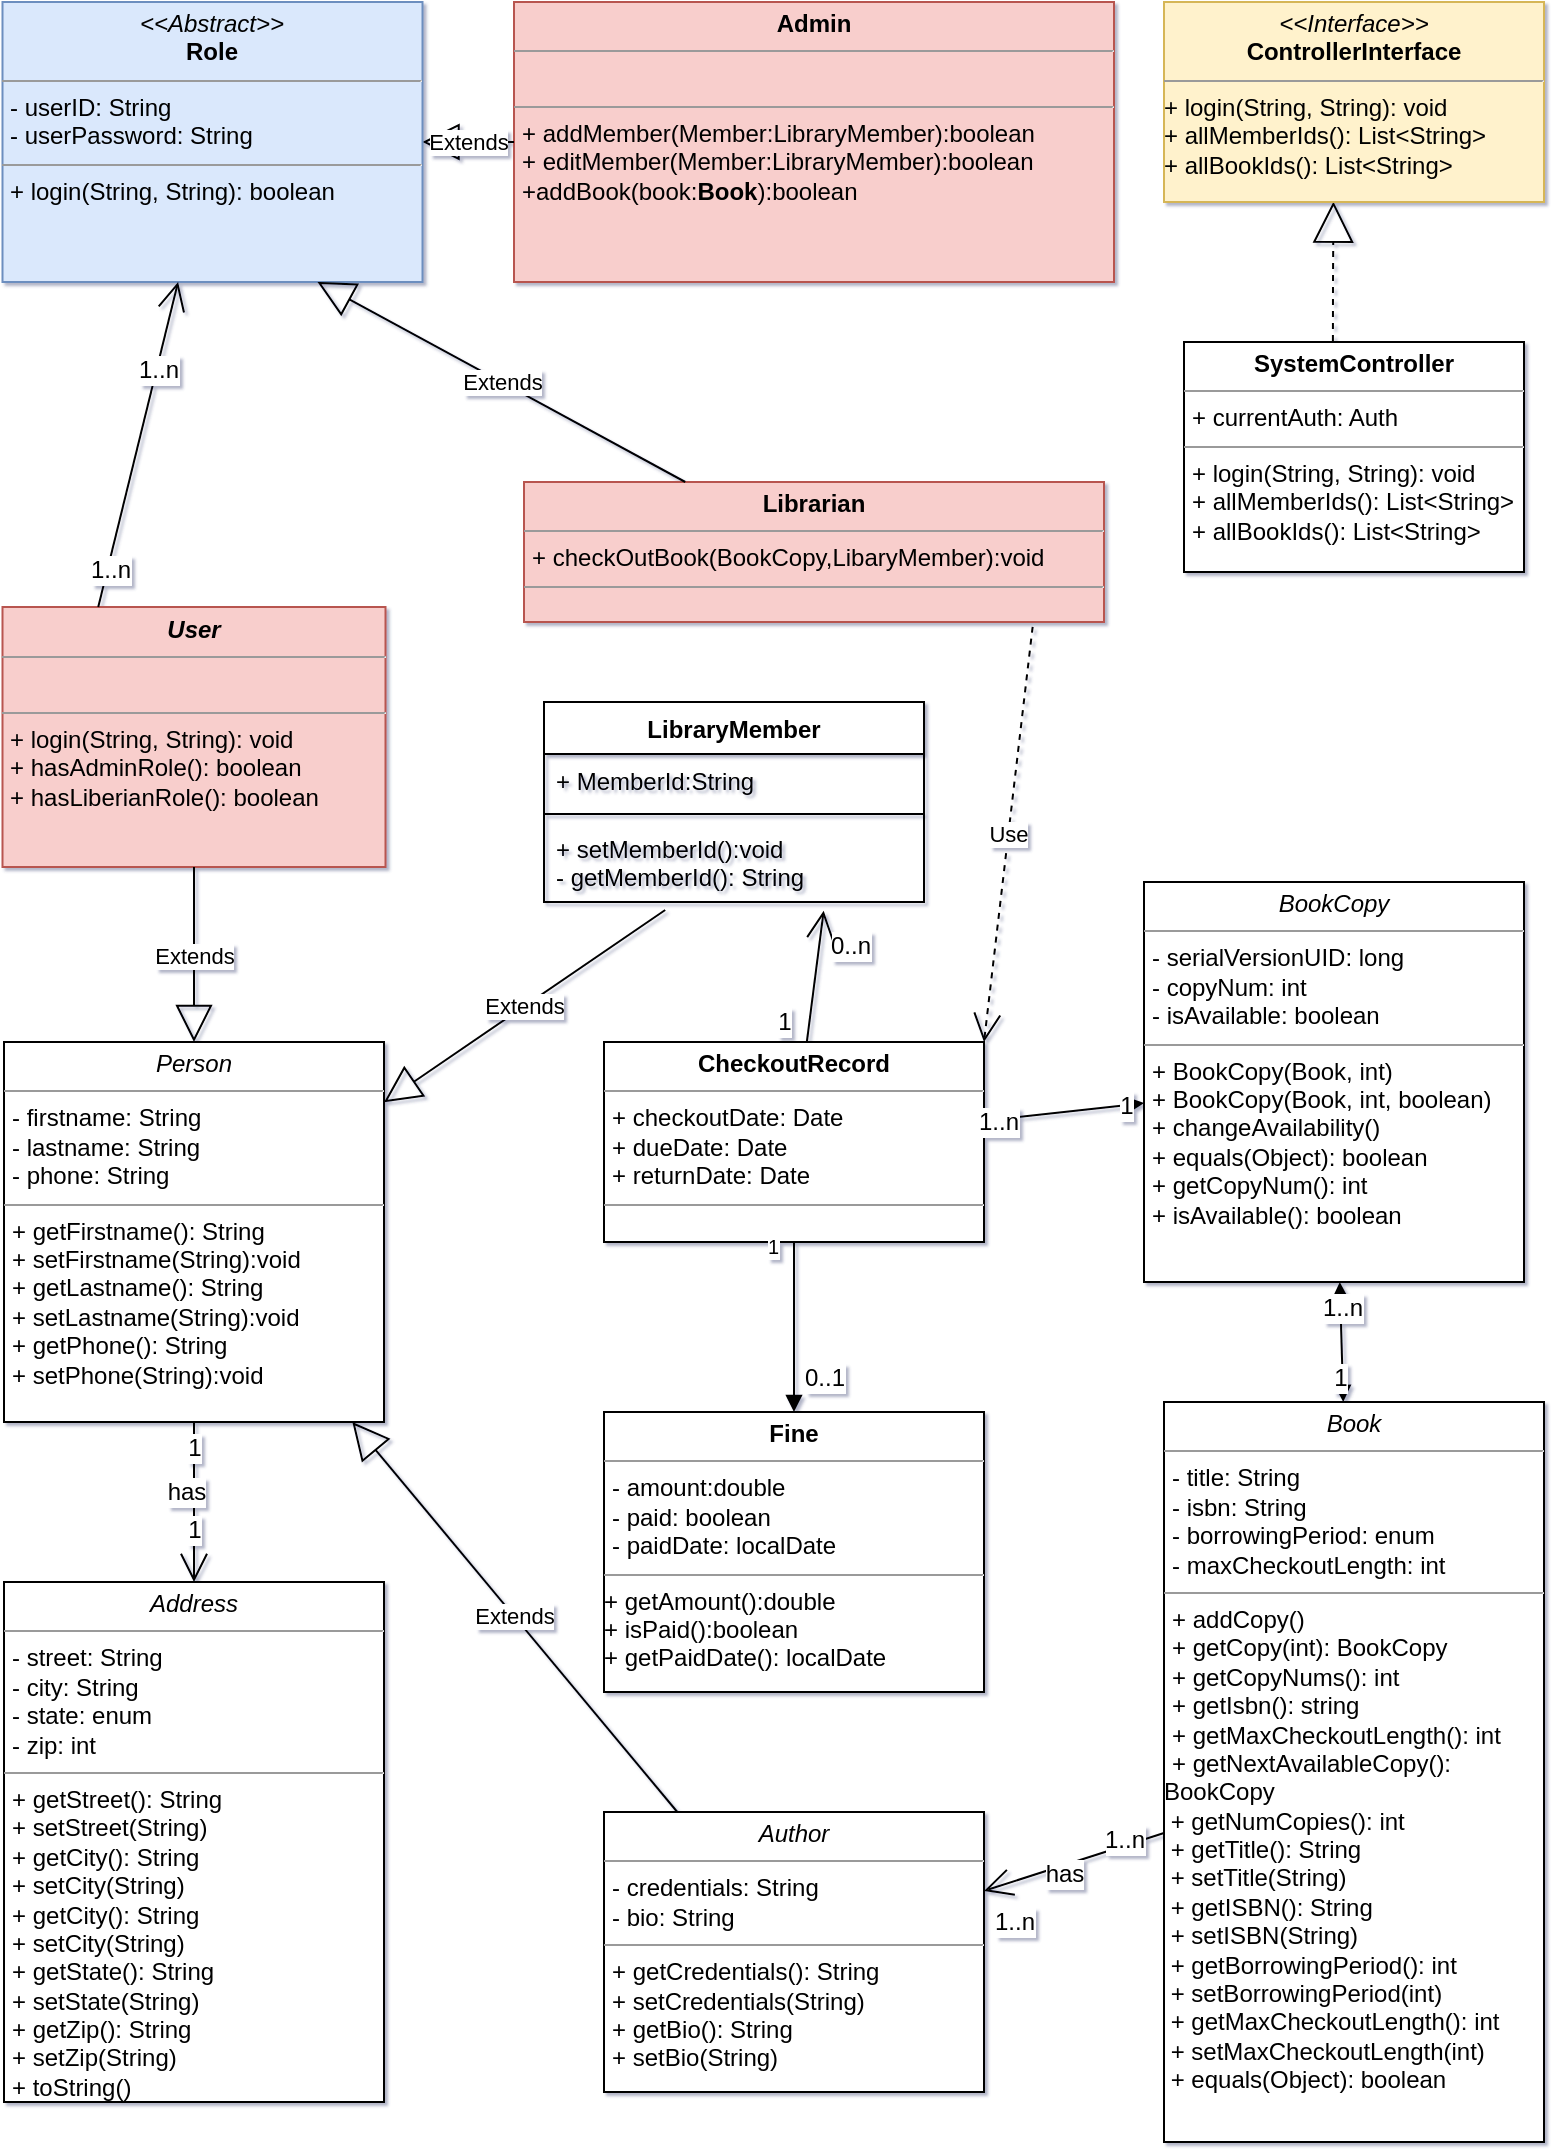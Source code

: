 <mxfile version="12.8.1" type="github">
  <diagram id="C5RBs43oDa-KdzZeNtuy" name="Page-1">
    <mxGraphModel dx="868" dy="1620" grid="1" gridSize="10" guides="1" tooltips="1" connect="1" arrows="1" fold="1" page="1" pageScale="1" pageWidth="827" pageHeight="1169" math="0" shadow="1">
      <root>
        <mxCell id="WIyWlLk6GJQsqaUBKTNV-0" />
        <mxCell id="WIyWlLk6GJQsqaUBKTNV-1" parent="WIyWlLk6GJQsqaUBKTNV-0" />
        <mxCell id="Q8Ta3W_mLMSd2tnhAirj-1" value="&lt;p style=&quot;margin: 0px ; margin-top: 4px ; text-align: center&quot;&gt;&lt;b&gt;Admin&lt;/b&gt;&lt;/p&gt;&lt;hr size=&quot;1&quot;&gt;&lt;p style=&quot;margin: 0px ; margin-left: 4px&quot;&gt;&lt;br&gt;&lt;/p&gt;&lt;hr size=&quot;1&quot;&gt;&lt;p style=&quot;margin: 0px ; margin-left: 4px&quot;&gt;+ addMember(Member:LibraryMember):boolean&lt;/p&gt;&lt;p style=&quot;margin: 0px ; margin-left: 4px&quot;&gt;+ editMember(Member:LibraryMember):boolean&lt;/p&gt;&lt;p style=&quot;margin: 0px ; margin-left: 4px&quot;&gt;+addBook(book:&lt;b&gt;Book&lt;/b&gt;):boolean&lt;/p&gt;&lt;p style=&quot;margin: 0px ; margin-left: 4px&quot;&gt;&lt;br&gt;&lt;/p&gt;" style="verticalAlign=top;align=left;overflow=fill;fontSize=12;fontFamily=Helvetica;html=1;rounded=0;shadow=0;comic=0;labelBackgroundColor=none;strokeWidth=1;fillColor=#f8cecc;strokeColor=#b85450;" parent="WIyWlLk6GJQsqaUBKTNV-1" vertex="1">
          <mxGeometry x="285" y="-130" width="300" height="140" as="geometry" />
        </mxCell>
        <mxCell id="oaM4HhVHp8FlAAeqx6HY-5" style="edgeStyle=orthogonalEdgeStyle;rounded=0;orthogonalLoop=1;jettySize=auto;html=1;dashed=1;endArrow=block;endFill=0;strokeWidth=1;endSize=18;entryX=0.446;entryY=0.998;entryDx=0;entryDy=0;exitX=0.438;exitY=-0.004;exitDx=0;exitDy=0;exitPerimeter=0;entryPerimeter=0;" parent="WIyWlLk6GJQsqaUBKTNV-1" source="oaM4HhVHp8FlAAeqx6HY-40" target="oaM4HhVHp8FlAAeqx6HY-11" edge="1">
          <mxGeometry relative="1" as="geometry">
            <mxPoint x="705" y="190" as="sourcePoint" />
          </mxGeometry>
        </mxCell>
        <mxCell id="N_WNCTHjJGH0J6ZBHNhc-0" value="&lt;p style=&quot;margin: 0px ; margin-top: 4px ; text-align: center&quot;&gt;&lt;i&gt;Book&lt;/i&gt;&lt;/p&gt;&lt;hr size=&quot;1&quot;&gt;&lt;p style=&quot;margin: 0px ; margin-left: 4px&quot;&gt;- title: String&lt;br&gt;- isbn: String&lt;/p&gt;&lt;p style=&quot;margin: 0px ; margin-left: 4px&quot;&gt;- borrowingPeriod: enum&lt;/p&gt;&lt;p style=&quot;margin: 0px ; margin-left: 4px&quot;&gt;-&amp;nbsp;maxCheckoutLength: int&lt;/p&gt;&lt;hr size=&quot;1&quot;&gt;&lt;p style=&quot;margin: 0px ; margin-left: 4px&quot;&gt;+ addCopy()&lt;/p&gt;&lt;p style=&quot;margin: 0px ; margin-left: 4px&quot;&gt;+ getCopy(int): BookCopy&lt;/p&gt;&lt;p style=&quot;margin: 0px ; margin-left: 4px&quot;&gt;+ getCopyNums(): int&lt;br&gt;&lt;/p&gt;&lt;p style=&quot;margin: 0px ; margin-left: 4px&quot;&gt;+&amp;nbsp;getIsbn(): string&lt;/p&gt;&lt;p style=&quot;margin: 0px ; margin-left: 4px&quot;&gt;+&amp;nbsp;getMaxCheckoutLength(): int&lt;/p&gt;&lt;p style=&quot;margin: 0px ; margin-left: 4px&quot;&gt;+ getNextAvailableCopy():&amp;nbsp;&lt;/p&gt;BookCopy&amp;nbsp;&lt;br&gt;&amp;nbsp;+&amp;nbsp;getNumCopies(): int&lt;br&gt;&amp;nbsp;+&amp;nbsp;getTitle(): String&lt;br&gt;&amp;nbsp;+&amp;nbsp;setTitle(String)&amp;nbsp;&lt;br&gt;&amp;nbsp;+&amp;nbsp;getISBN(): String&lt;br&gt;&amp;nbsp;+&amp;nbsp;setISBN(String)&amp;nbsp;&lt;br&gt;&amp;nbsp;+&amp;nbsp;getBorrowingPeriod(): int&lt;br&gt;&amp;nbsp;+ setBorrowingPeriod(int)&amp;nbsp;&lt;br&gt;&amp;nbsp;+&amp;nbsp;getMaxCheckoutLength(): int&lt;br&gt;&amp;nbsp;+ setMaxCheckoutLength(int)&amp;nbsp;&lt;br&gt;&amp;nbsp;+&amp;nbsp;equals(Object): boolean" style="verticalAlign=top;align=left;overflow=fill;fontSize=12;fontFamily=Helvetica;html=1;rounded=0;shadow=0;comic=0;labelBackgroundColor=none;strokeWidth=1" parent="WIyWlLk6GJQsqaUBKTNV-1" vertex="1">
          <mxGeometry x="610" y="570" width="190" height="370" as="geometry" />
        </mxCell>
        <mxCell id="N_WNCTHjJGH0J6ZBHNhc-1" value="&lt;p style=&quot;margin: 0px ; margin-top: 4px ; text-align: center&quot;&gt;&lt;i&gt;Person&lt;/i&gt;&lt;br&gt;&lt;/p&gt;&lt;hr size=&quot;1&quot;&gt;&lt;p style=&quot;margin: 0px ; margin-left: 4px&quot;&gt;- firstname: String&lt;br&gt;- lastname: String&lt;/p&gt;&lt;p style=&quot;margin: 0px ; margin-left: 4px&quot;&gt;- phone: String&lt;br&gt;&lt;/p&gt;&lt;hr size=&quot;1&quot;&gt;&lt;p style=&quot;margin: 0px ; margin-left: 4px&quot;&gt;+ getFirstname(): String&lt;/p&gt;&lt;p style=&quot;margin: 0px ; margin-left: 4px&quot;&gt;+ setFirstname(String):void&lt;br&gt;&lt;/p&gt;&lt;p style=&quot;margin: 0px 0px 0px 4px&quot;&gt;+ getLastname(): String&lt;/p&gt;&lt;p style=&quot;margin: 0px 0px 0px 4px&quot;&gt;+ setLastname(String):void&lt;br&gt;&lt;/p&gt;&lt;p style=&quot;margin: 0px 0px 0px 4px&quot;&gt;+ getPhone(): String&lt;/p&gt;&lt;p style=&quot;margin: 0px 0px 0px 4px&quot;&gt;+ setPhone(String):void&lt;/p&gt;&lt;p style=&quot;margin: 0px 0px 0px 4px&quot;&gt;&lt;br&gt;&lt;/p&gt;" style="verticalAlign=top;align=left;overflow=fill;fontSize=12;fontFamily=Helvetica;html=1;rounded=0;shadow=0;comic=0;labelBackgroundColor=none;strokeWidth=1" parent="WIyWlLk6GJQsqaUBKTNV-1" vertex="1">
          <mxGeometry x="30" y="390" width="190" height="190" as="geometry" />
        </mxCell>
        <mxCell id="uN18D2bCye-AXupySbT--1" value="&lt;p style=&quot;margin: 0px ; margin-top: 4px ; text-align: center&quot;&gt;&lt;b&gt;Librarian&lt;/b&gt;&lt;/p&gt;&lt;hr size=&quot;1&quot;&gt;&lt;p style=&quot;margin: 0px ; margin-left: 4px&quot;&gt;+ checkOutBook(BookCopy,LibaryMember):void&lt;br&gt;&lt;/p&gt;&lt;hr size=&quot;1&quot;&gt;&lt;p style=&quot;margin: 0px ; margin-left: 4px&quot;&gt;&lt;br&gt;&lt;/p&gt;" style="verticalAlign=top;align=left;overflow=fill;fontSize=12;fontFamily=Helvetica;html=1;rounded=0;shadow=0;comic=0;labelBackgroundColor=none;strokeWidth=1;fillColor=#f8cecc;strokeColor=#b85450;" parent="WIyWlLk6GJQsqaUBKTNV-1" vertex="1">
          <mxGeometry x="290" y="110" width="290" height="70" as="geometry" />
        </mxCell>
        <mxCell id="oaM4HhVHp8FlAAeqx6HY-11" value="&lt;p style=&quot;margin: 0px ; margin-top: 4px ; text-align: center&quot;&gt;&lt;i&gt;&amp;lt;&amp;lt;Interface&amp;gt;&amp;gt;&lt;/i&gt;&lt;br&gt;&lt;b&gt;ControllerInterface&lt;/b&gt;&lt;br&gt;&lt;/p&gt;&lt;hr size=&quot;1&quot;&gt;&lt;p style=&quot;margin: 0px ; margin-left: 4px&quot;&gt;&lt;/p&gt;+ login(String, String): void&lt;br style=&quot;padding: 0px ; margin: 0px&quot;&gt;+ allMemberIds(): List&amp;lt;String&amp;gt;&lt;br style=&quot;padding: 0px ; margin: 0px&quot;&gt;+ allBookIds(): List&amp;lt;String&amp;gt;" style="verticalAlign=top;align=left;overflow=fill;fontSize=12;fontFamily=Helvetica;html=1;fillColor=#fff2cc;strokeColor=#d6b656;" parent="WIyWlLk6GJQsqaUBKTNV-1" vertex="1">
          <mxGeometry x="610" y="-130" width="190" height="100" as="geometry" />
        </mxCell>
        <mxCell id="N_WNCTHjJGH0J6ZBHNhc-2" value="&lt;p style=&quot;margin: 0px ; margin-top: 4px ; text-align: center&quot;&gt;&lt;i&gt;Address&lt;/i&gt;&lt;/p&gt;&lt;hr size=&quot;1&quot;&gt;&lt;p style=&quot;margin: 0px ; margin-left: 4px&quot;&gt;- street: String&lt;br&gt;- city: String&lt;/p&gt;&lt;p style=&quot;margin: 0px ; margin-left: 4px&quot;&gt;- state: enum&lt;/p&gt;&lt;p style=&quot;margin: 0px ; margin-left: 4px&quot;&gt;- zip: int&lt;/p&gt;&lt;hr size=&quot;1&quot;&gt;&lt;p style=&quot;margin: 0px 0px 0px 4px&quot;&gt;+ getStreet(): String&lt;/p&gt;&lt;p style=&quot;margin: 0px 0px 0px 4px&quot;&gt;+ setStreet(String)&lt;/p&gt;&lt;p style=&quot;margin: 0px 0px 0px 4px&quot;&gt;+ getCity(): String&lt;/p&gt;&lt;p style=&quot;margin: 0px 0px 0px 4px&quot;&gt;+ setCity(String)&lt;/p&gt;&lt;p style=&quot;margin: 0px 0px 0px 4px&quot;&gt;+ getCity(): String&lt;/p&gt;&lt;p style=&quot;margin: 0px 0px 0px 4px&quot;&gt;+ setCity(String)&lt;/p&gt;&lt;p style=&quot;margin: 0px 0px 0px 4px&quot;&gt;+ getState(): String&lt;/p&gt;&lt;p style=&quot;margin: 0px 0px 0px 4px&quot;&gt;+ setState(String)&lt;/p&gt;&lt;p style=&quot;margin: 0px 0px 0px 4px&quot;&gt;+ getZip(): String&lt;/p&gt;&lt;p style=&quot;margin: 0px 0px 0px 4px&quot;&gt;+ setZip(String)&lt;/p&gt;&lt;p style=&quot;margin: 0px 0px 0px 4px&quot;&gt;+ toString()&lt;/p&gt;&lt;p style=&quot;margin: 0px 0px 0px 4px&quot;&gt;&lt;br&gt;&lt;/p&gt;&lt;p style=&quot;margin: 0px 0px 0px 4px&quot;&gt;&lt;br&gt;&lt;/p&gt;" style="verticalAlign=top;align=left;overflow=fill;fontSize=12;fontFamily=Helvetica;html=1;rounded=0;shadow=0;comic=0;labelBackgroundColor=none;strokeWidth=1" parent="WIyWlLk6GJQsqaUBKTNV-1" vertex="1">
          <mxGeometry x="30" y="660" width="190" height="260" as="geometry" />
        </mxCell>
        <mxCell id="uN18D2bCye-AXupySbT--5" value="&lt;p style=&quot;margin: 0px ; margin-top: 4px ; text-align: center&quot;&gt;&lt;i&gt;&lt;b&gt;User&lt;/b&gt;&lt;/i&gt;&lt;/p&gt;&lt;hr size=&quot;1&quot;&gt;&lt;p style=&quot;margin: 0px ; margin-left: 4px&quot;&gt;&lt;br&gt;&lt;/p&gt;&lt;hr size=&quot;1&quot;&gt;&lt;p style=&quot;margin: 0px ; margin-left: 4px&quot;&gt;+ login(String, String): void&lt;br&gt;+ hasAdminRole(): boolean&lt;/p&gt;&lt;p style=&quot;margin: 0px ; margin-left: 4px&quot;&gt;+ hasLiberianRole(): boolean&lt;br&gt;&lt;/p&gt;&lt;p style=&quot;margin: 0px ; margin-left: 4px&quot;&gt;&lt;br&gt;&lt;/p&gt;" style="verticalAlign=top;align=left;overflow=fill;fontSize=12;fontFamily=Helvetica;html=1;rounded=0;shadow=0;comic=0;labelBackgroundColor=none;strokeWidth=1;fillColor=#f8cecc;strokeColor=#b85450;" parent="WIyWlLk6GJQsqaUBKTNV-1" vertex="1">
          <mxGeometry x="29.25" y="172.5" width="191.5" height="130" as="geometry" />
        </mxCell>
        <mxCell id="N_WNCTHjJGH0J6ZBHNhc-4" value="&lt;p style=&quot;margin: 0px ; margin-top: 4px ; text-align: center&quot;&gt;&lt;i&gt;Author&lt;/i&gt;&lt;/p&gt;&lt;hr size=&quot;1&quot;&gt;&lt;p style=&quot;margin: 0px ; margin-left: 4px&quot;&gt;- credentials: String&lt;br&gt;- bio: String&lt;/p&gt;&lt;hr size=&quot;1&quot;&gt;&lt;p style=&quot;margin: 0px 0px 0px 4px&quot;&gt;+ getCredentials(): String&lt;/p&gt;&lt;p style=&quot;margin: 0px 0px 0px 4px&quot;&gt;+ setCredentials(String)&lt;/p&gt;&lt;p style=&quot;margin: 0px 0px 0px 4px&quot;&gt;+ getBio(): String&lt;/p&gt;&lt;p style=&quot;margin: 0px 0px 0px 4px&quot;&gt;+ setBio(String)&lt;/p&gt;" style="verticalAlign=top;align=left;overflow=fill;fontSize=12;fontFamily=Helvetica;html=1;rounded=0;shadow=0;comic=0;labelBackgroundColor=none;strokeWidth=1" parent="WIyWlLk6GJQsqaUBKTNV-1" vertex="1">
          <mxGeometry x="330" y="775" width="190" height="140" as="geometry" />
        </mxCell>
        <mxCell id="N_WNCTHjJGH0J6ZBHNhc-5" value="&lt;p style=&quot;margin: 0px ; margin-top: 4px ; text-align: center&quot;&gt;&lt;i&gt;BookCopy&lt;/i&gt;&lt;/p&gt;&lt;hr size=&quot;1&quot;&gt;&lt;p style=&quot;margin: 0px ; margin-left: 4px&quot;&gt;- serialVersionUID: long&lt;br&gt;- copyNum: int&lt;/p&gt;&lt;p style=&quot;margin: 0px ; margin-left: 4px&quot;&gt;- isAvailable: boolean&lt;br&gt;&lt;/p&gt;&lt;hr size=&quot;1&quot;&gt;&lt;p style=&quot;margin: 0px ; margin-left: 4px&quot;&gt;+ BookCopy(Book, int)&lt;br&gt;&lt;/p&gt;&lt;p style=&quot;margin: 0px ; margin-left: 4px&quot;&gt;+&amp;nbsp;BookCopy(Book, int, boolean)&lt;/p&gt;&lt;p style=&quot;margin: 0px ; margin-left: 4px&quot;&gt;+&amp;nbsp;changeAvailability()&lt;br&gt;+&amp;nbsp;equals(Object): boolean&lt;/p&gt;&lt;p style=&quot;margin: 0px ; margin-left: 4px&quot;&gt;+ getCopyNum(): int&lt;br&gt;&lt;/p&gt;&lt;p style=&quot;margin: 0px ; margin-left: 4px&quot;&gt;+&amp;nbsp;isAvailable(): boolean&lt;/p&gt;&lt;p style=&quot;margin: 0px ; margin-left: 4px&quot;&gt;&lt;br&gt;&lt;/p&gt;&lt;p style=&quot;margin: 0px ; margin-left: 4px&quot;&gt;&lt;br&gt;&lt;/p&gt;" style="verticalAlign=top;align=left;overflow=fill;fontSize=12;fontFamily=Helvetica;html=1;rounded=0;shadow=0;comic=0;labelBackgroundColor=none;strokeWidth=1" parent="WIyWlLk6GJQsqaUBKTNV-1" vertex="1">
          <mxGeometry x="600" y="310" width="190" height="200" as="geometry" />
        </mxCell>
        <mxCell id="uN18D2bCye-AXupySbT--7" value="&lt;p style=&quot;margin: 0px ; margin-top: 4px ; text-align: center&quot;&gt;&lt;b&gt;Fine&lt;/b&gt;&lt;/p&gt;&lt;hr size=&quot;1&quot;&gt;&lt;p style=&quot;margin: 0px ; margin-left: 4px&quot;&gt;- amount:double&lt;/p&gt;&lt;p style=&quot;margin: 0px ; margin-left: 4px&quot;&gt;- paid: boolean&lt;/p&gt;&lt;p style=&quot;margin: 0px ; margin-left: 4px&quot;&gt;- paidDate: localDate&lt;br&gt;&lt;/p&gt;&lt;hr size=&quot;1&quot;&gt;&lt;div&gt;+ getAmount():double&lt;/div&gt;&lt;div&gt;+ isPaid():boolean&lt;/div&gt;&lt;div&gt;+ getPaidDate(): localDate&lt;br&gt;&lt;/div&gt;" style="verticalAlign=top;align=left;overflow=fill;fontSize=12;fontFamily=Helvetica;html=1;rounded=0;shadow=0;comic=0;labelBackgroundColor=none;strokeWidth=1" parent="WIyWlLk6GJQsqaUBKTNV-1" vertex="1">
          <mxGeometry x="330" y="575" width="190" height="140" as="geometry" />
        </mxCell>
        <mxCell id="N_WNCTHjJGH0J6ZBHNhc-10" value="" style="endArrow=open;endFill=1;endSize=12;html=1;" parent="WIyWlLk6GJQsqaUBKTNV-1" source="N_WNCTHjJGH0J6ZBHNhc-0" target="N_WNCTHjJGH0J6ZBHNhc-4" edge="1">
          <mxGeometry width="160" relative="1" as="geometry">
            <mxPoint x="320" y="1140" as="sourcePoint" />
            <mxPoint x="480" y="1140" as="targetPoint" />
          </mxGeometry>
        </mxCell>
        <mxCell id="N_WNCTHjJGH0J6ZBHNhc-11" value="has" style="text;html=1;align=center;verticalAlign=middle;resizable=0;points=[];labelBackgroundColor=#ffffff;" parent="N_WNCTHjJGH0J6ZBHNhc-10" connectable="0" vertex="1">
          <mxGeometry x="0.146" y="4" relative="1" as="geometry">
            <mxPoint as="offset" />
          </mxGeometry>
        </mxCell>
        <mxCell id="N_WNCTHjJGH0J6ZBHNhc-12" value="1..n" style="text;html=1;align=center;verticalAlign=middle;resizable=0;points=[];labelBackgroundColor=#ffffff;" parent="N_WNCTHjJGH0J6ZBHNhc-10" connectable="0" vertex="1">
          <mxGeometry x="-0.57" y="-3" relative="1" as="geometry">
            <mxPoint as="offset" />
          </mxGeometry>
        </mxCell>
        <mxCell id="N_WNCTHjJGH0J6ZBHNhc-13" value="1..n" style="text;html=1;align=center;verticalAlign=middle;resizable=0;points=[];labelBackgroundColor=#ffffff;" parent="N_WNCTHjJGH0J6ZBHNhc-10" connectable="0" vertex="1">
          <mxGeometry x="0.689" y="3" relative="1" as="geometry">
            <mxPoint y="17.13" as="offset" />
          </mxGeometry>
        </mxCell>
        <mxCell id="N_WNCTHjJGH0J6ZBHNhc-14" value="" style="endArrow=block;startArrow=block;endFill=1;startFill=1;html=1;" parent="WIyWlLk6GJQsqaUBKTNV-1" source="N_WNCTHjJGH0J6ZBHNhc-5" target="N_WNCTHjJGH0J6ZBHNhc-0" edge="1">
          <mxGeometry width="160" relative="1" as="geometry">
            <mxPoint x="450" y="940" as="sourcePoint" />
            <mxPoint x="610" y="940" as="targetPoint" />
          </mxGeometry>
        </mxCell>
        <mxCell id="N_WNCTHjJGH0J6ZBHNhc-15" value="1..n" style="text;html=1;align=center;verticalAlign=middle;resizable=0;points=[];labelBackgroundColor=#ffffff;" parent="N_WNCTHjJGH0J6ZBHNhc-14" connectable="0" vertex="1">
          <mxGeometry x="-0.573" relative="1" as="geometry">
            <mxPoint as="offset" />
          </mxGeometry>
        </mxCell>
        <mxCell id="N_WNCTHjJGH0J6ZBHNhc-16" value="1" style="text;html=1;align=center;verticalAlign=middle;resizable=0;points=[];labelBackgroundColor=#ffffff;" parent="N_WNCTHjJGH0J6ZBHNhc-14" connectable="0" vertex="1">
          <mxGeometry x="0.582" y="-2" relative="1" as="geometry">
            <mxPoint as="offset" />
          </mxGeometry>
        </mxCell>
        <mxCell id="uN18D2bCye-AXupySbT--10" value="Extends" style="endArrow=block;endSize=16;endFill=0;html=1;" parent="WIyWlLk6GJQsqaUBKTNV-1" source="Q8Ta3W_mLMSd2tnhAirj-1" target="Q8Ta3W_mLMSd2tnhAirj-0" edge="1">
          <mxGeometry width="160" relative="1" as="geometry">
            <mxPoint x="190" y="150" as="sourcePoint" />
            <mxPoint x="350" y="150" as="targetPoint" />
            <Array as="points" />
          </mxGeometry>
        </mxCell>
        <mxCell id="N_WNCTHjJGH0J6ZBHNhc-19" value="" style="endArrow=open;endFill=1;endSize=12;html=1;" parent="WIyWlLk6GJQsqaUBKTNV-1" source="N_WNCTHjJGH0J6ZBHNhc-1" target="N_WNCTHjJGH0J6ZBHNhc-2" edge="1">
          <mxGeometry width="160" relative="1" as="geometry">
            <mxPoint x="185" y="680" as="sourcePoint" />
            <mxPoint x="345" y="680" as="targetPoint" />
          </mxGeometry>
        </mxCell>
        <mxCell id="N_WNCTHjJGH0J6ZBHNhc-21" value="has" style="text;html=1;align=center;verticalAlign=middle;resizable=0;points=[];labelBackgroundColor=#ffffff;" parent="N_WNCTHjJGH0J6ZBHNhc-19" connectable="0" vertex="1">
          <mxGeometry x="0.245" y="-4" relative="1" as="geometry">
            <mxPoint y="-15.08" as="offset" />
          </mxGeometry>
        </mxCell>
        <mxCell id="N_WNCTHjJGH0J6ZBHNhc-22" value="1" style="text;html=1;align=center;verticalAlign=middle;resizable=0;points=[];labelBackgroundColor=#ffffff;" parent="N_WNCTHjJGH0J6ZBHNhc-19" connectable="0" vertex="1">
          <mxGeometry x="0.796" relative="1" as="geometry">
            <mxPoint y="-17.95" as="offset" />
          </mxGeometry>
        </mxCell>
        <mxCell id="N_WNCTHjJGH0J6ZBHNhc-23" value="1" style="text;html=1;align=center;verticalAlign=middle;resizable=0;points=[];labelBackgroundColor=#ffffff;" parent="N_WNCTHjJGH0J6ZBHNhc-19" connectable="0" vertex="1">
          <mxGeometry x="-0.67" relative="1" as="geometry">
            <mxPoint as="offset" />
          </mxGeometry>
        </mxCell>
        <mxCell id="oaM4HhVHp8FlAAeqx6HY-39" value="&lt;p style=&quot;margin: 0px ; margin-top: 4px ; text-align: center&quot;&gt;&lt;b&gt;CheckoutRecord&lt;/b&gt;&lt;/p&gt;&lt;hr size=&quot;1&quot;&gt;&lt;p style=&quot;margin: 0px ; margin-left: 4px&quot;&gt;+ checkoutDate: Date&lt;br style=&quot;padding: 0px ; margin: 0px&quot;&gt;+ dueDate: Date&lt;br style=&quot;padding: 0px ; margin: 0px&quot;&gt;+ returnDate: Date&lt;br&gt;&lt;/p&gt;&lt;hr size=&quot;1&quot;&gt;&lt;p style=&quot;margin: 0px ; margin-left: 4px&quot;&gt;&lt;br&gt;&lt;/p&gt;" style="verticalAlign=top;align=left;overflow=fill;fontSize=12;fontFamily=Helvetica;html=1;" parent="WIyWlLk6GJQsqaUBKTNV-1" vertex="1">
          <mxGeometry x="330" y="390" width="190" height="100" as="geometry" />
        </mxCell>
        <mxCell id="N_WNCTHjJGH0J6ZBHNhc-24" value="Extends" style="endArrow=block;endSize=16;endFill=0;html=1;" parent="WIyWlLk6GJQsqaUBKTNV-1" source="N_WNCTHjJGH0J6ZBHNhc-4" target="N_WNCTHjJGH0J6ZBHNhc-1" edge="1">
          <mxGeometry width="160" relative="1" as="geometry">
            <mxPoint x="450" y="940" as="sourcePoint" />
            <mxPoint x="610" y="940" as="targetPoint" />
          </mxGeometry>
        </mxCell>
        <mxCell id="oaM4HhVHp8FlAAeqx6HY-40" value="&lt;p style=&quot;margin: 0px ; margin-top: 4px ; text-align: center&quot;&gt;&lt;span style=&quot;font-weight: 700&quot;&gt;SystemController&lt;/span&gt;&lt;br&gt;&lt;/p&gt;&lt;hr size=&quot;1&quot;&gt;&lt;p style=&quot;margin: 0px ; margin-left: 4px&quot;&gt;+ currentAuth: Auth&lt;/p&gt;&lt;hr size=&quot;1&quot;&gt;&lt;p style=&quot;margin: 0px ; margin-left: 4px&quot;&gt;+ login(String, String): void&lt;br style=&quot;padding: 0px ; margin: 0px&quot;&gt;+ allMemberIds(): List&amp;lt;String&amp;gt;&lt;br style=&quot;padding: 0px ; margin: 0px&quot;&gt;+ allBookIds(): List&amp;lt;String&amp;gt;&lt;br&gt;&lt;/p&gt;" style="verticalAlign=top;align=left;overflow=fill;fontSize=12;fontFamily=Helvetica;html=1;" parent="WIyWlLk6GJQsqaUBKTNV-1" vertex="1">
          <mxGeometry x="620" y="40" width="170" height="115" as="geometry" />
        </mxCell>
        <mxCell id="uN18D2bCye-AXupySbT--16" value="LibraryMember" style="swimlane;fontStyle=1;align=center;verticalAlign=top;childLayout=stackLayout;horizontal=1;startSize=26;horizontalStack=0;resizeParent=1;resizeParentMax=0;resizeLast=0;collapsible=1;marginBottom=0;" parent="WIyWlLk6GJQsqaUBKTNV-1" vertex="1">
          <mxGeometry x="300" y="220" width="190" height="100" as="geometry" />
        </mxCell>
        <mxCell id="uN18D2bCye-AXupySbT--17" value="+ MemberId:String" style="text;strokeColor=none;fillColor=none;align=left;verticalAlign=top;spacingLeft=4;spacingRight=4;overflow=hidden;rotatable=0;points=[[0,0.5],[1,0.5]];portConstraint=eastwest;" parent="uN18D2bCye-AXupySbT--16" vertex="1">
          <mxGeometry y="26" width="190" height="26" as="geometry" />
        </mxCell>
        <mxCell id="uN18D2bCye-AXupySbT--18" value="" style="line;strokeWidth=1;fillColor=none;align=left;verticalAlign=middle;spacingTop=-1;spacingLeft=3;spacingRight=3;rotatable=0;labelPosition=right;points=[];portConstraint=eastwest;" parent="uN18D2bCye-AXupySbT--16" vertex="1">
          <mxGeometry y="52" width="190" height="8" as="geometry" />
        </mxCell>
        <mxCell id="uN18D2bCye-AXupySbT--19" value="+ setMemberId():void&#xa;- getMemberId(): String&#xa;&#xa;" style="text;strokeColor=none;fillColor=none;align=left;verticalAlign=top;spacingLeft=4;spacingRight=4;overflow=hidden;rotatable=0;points=[[0,0.5],[1,0.5]];portConstraint=eastwest;" parent="uN18D2bCye-AXupySbT--16" vertex="1">
          <mxGeometry y="60" width="190" height="40" as="geometry" />
        </mxCell>
        <mxCell id="uN18D2bCye-AXupySbT--20" value="Extends" style="endArrow=block;endSize=16;endFill=0;html=1;exitX=0.319;exitY=1.1;exitDx=0;exitDy=0;exitPerimeter=0;" parent="WIyWlLk6GJQsqaUBKTNV-1" source="uN18D2bCye-AXupySbT--19" target="N_WNCTHjJGH0J6ZBHNhc-1" edge="1">
          <mxGeometry width="160" relative="1" as="geometry">
            <mxPoint x="60" y="350" as="sourcePoint" />
            <mxPoint x="220" y="350" as="targetPoint" />
          </mxGeometry>
        </mxCell>
        <mxCell id="uN18D2bCye-AXupySbT--22" value="" style="endArrow=block;endFill=1;html=1;edgeStyle=orthogonalEdgeStyle;align=left;verticalAlign=top;rounded=0;exitX=0.5;exitY=1;exitDx=0;exitDy=0;" parent="WIyWlLk6GJQsqaUBKTNV-1" source="oaM4HhVHp8FlAAeqx6HY-39" edge="1">
          <mxGeometry x="0.29" y="-15" relative="1" as="geometry">
            <mxPoint x="375" y="500" as="sourcePoint" />
            <mxPoint x="425" y="575" as="targetPoint" />
            <Array as="points">
              <mxPoint x="425" y="560" />
              <mxPoint x="425" y="560" />
            </Array>
            <mxPoint as="offset" />
          </mxGeometry>
        </mxCell>
        <mxCell id="uN18D2bCye-AXupySbT--23" value="1" style="resizable=0;html=1;align=left;verticalAlign=bottom;labelBackgroundColor=#ffffff;fontSize=10;" parent="uN18D2bCye-AXupySbT--22" connectable="0" vertex="1">
          <mxGeometry x="-1" relative="1" as="geometry">
            <mxPoint x="-15" y="10" as="offset" />
          </mxGeometry>
        </mxCell>
        <mxCell id="uN18D2bCye-AXupySbT--24" value="0..1" style="text;html=1;align=center;verticalAlign=middle;resizable=0;points=[];labelBackgroundColor=#ffffff;" parent="uN18D2bCye-AXupySbT--22" vertex="1" connectable="0">
          <mxGeometry x="0.902" y="-3" relative="1" as="geometry">
            <mxPoint x="18" y="-13.33" as="offset" />
          </mxGeometry>
        </mxCell>
        <mxCell id="N_WNCTHjJGH0J6ZBHNhc-25" value="" style="endArrow=block;startArrow=block;endFill=1;startFill=1;html=1;" parent="WIyWlLk6GJQsqaUBKTNV-1" source="oaM4HhVHp8FlAAeqx6HY-39" target="N_WNCTHjJGH0J6ZBHNhc-5" edge="1">
          <mxGeometry width="160" relative="1" as="geometry">
            <mxPoint x="460" y="400" as="sourcePoint" />
            <mxPoint x="620" y="400" as="targetPoint" />
          </mxGeometry>
        </mxCell>
        <mxCell id="N_WNCTHjJGH0J6ZBHNhc-26" value="1" style="text;html=1;align=center;verticalAlign=middle;resizable=0;points=[];labelBackgroundColor=#ffffff;" parent="N_WNCTHjJGH0J6ZBHNhc-25" connectable="0" vertex="1">
          <mxGeometry x="0.774" relative="1" as="geometry">
            <mxPoint as="offset" />
          </mxGeometry>
        </mxCell>
        <mxCell id="N_WNCTHjJGH0J6ZBHNhc-27" value="1..n" style="text;html=1;align=center;verticalAlign=middle;resizable=0;points=[];labelBackgroundColor=#ffffff;" parent="N_WNCTHjJGH0J6ZBHNhc-25" connectable="0" vertex="1">
          <mxGeometry x="-0.839" y="-1" relative="1" as="geometry">
            <mxPoint as="offset" />
          </mxGeometry>
        </mxCell>
        <mxCell id="Q8Ta3W_mLMSd2tnhAirj-0" value="&lt;p style=&quot;margin: 0px ; margin-top: 4px ; text-align: center&quot;&gt;&lt;i&gt;&amp;lt;&amp;lt;Abstract&amp;gt;&amp;gt;&lt;/i&gt;&lt;br&gt;&lt;b&gt;Role&lt;/b&gt;&lt;/p&gt;&lt;hr size=&quot;1&quot;&gt;&lt;p style=&quot;margin: 0px ; margin-left: 4px&quot;&gt;- userID: String&lt;br&gt;- userPassword: String&lt;/p&gt;&lt;hr size=&quot;1&quot;&gt;&lt;p style=&quot;margin: 0px ; margin-left: 4px&quot;&gt;+ login(String, String): boolean&lt;br&gt;&lt;/p&gt;" style="verticalAlign=top;align=left;overflow=fill;fontSize=12;fontFamily=Helvetica;html=1;rounded=0;shadow=0;comic=0;labelBackgroundColor=none;strokeWidth=1;fillColor=#dae8fc;strokeColor=#6c8ebf;" parent="WIyWlLk6GJQsqaUBKTNV-1" vertex="1">
          <mxGeometry x="29.25" y="-130" width="210" height="140" as="geometry" />
        </mxCell>
        <mxCell id="N_WNCTHjJGH0J6ZBHNhc-31" value="Extends" style="endArrow=block;endSize=16;endFill=0;html=1;entryX=0.75;entryY=1;entryDx=0;entryDy=0;" parent="WIyWlLk6GJQsqaUBKTNV-1" source="uN18D2bCye-AXupySbT--1" target="Q8Ta3W_mLMSd2tnhAirj-0" edge="1">
          <mxGeometry width="160" relative="1" as="geometry">
            <mxPoint x="451.667" y="-50" as="sourcePoint" />
            <mxPoint x="455" y="20" as="targetPoint" />
          </mxGeometry>
        </mxCell>
        <mxCell id="N_WNCTHjJGH0J6ZBHNhc-32" value="Extends" style="endArrow=block;endSize=16;endFill=0;html=1;" parent="WIyWlLk6GJQsqaUBKTNV-1" source="uN18D2bCye-AXupySbT--5" target="N_WNCTHjJGH0J6ZBHNhc-1" edge="1">
          <mxGeometry width="160" relative="1" as="geometry">
            <mxPoint x="71.04" y="494" as="sourcePoint" />
            <mxPoint x="107.5" y="680" as="targetPoint" />
          </mxGeometry>
        </mxCell>
        <mxCell id="N_WNCTHjJGH0J6ZBHNhc-33" value="" style="endArrow=open;endFill=1;endSize=12;html=1;align=center;exitX=0.25;exitY=0;exitDx=0;exitDy=0;" parent="WIyWlLk6GJQsqaUBKTNV-1" source="uN18D2bCye-AXupySbT--5" target="Q8Ta3W_mLMSd2tnhAirj-0" edge="1">
          <mxGeometry width="160" relative="1" as="geometry">
            <mxPoint x="140" y="110" as="sourcePoint" />
            <mxPoint x="300" y="110" as="targetPoint" />
          </mxGeometry>
        </mxCell>
        <mxCell id="N_WNCTHjJGH0J6ZBHNhc-34" value="1..n" style="text;html=1;align=center;verticalAlign=middle;resizable=0;points=[];labelBackgroundColor=#ffffff;" parent="N_WNCTHjJGH0J6ZBHNhc-33" connectable="0" vertex="1">
          <mxGeometry x="0.467" relative="1" as="geometry">
            <mxPoint as="offset" />
          </mxGeometry>
        </mxCell>
        <mxCell id="N_WNCTHjJGH0J6ZBHNhc-35" value="1..n" style="text;html=1;align=center;verticalAlign=middle;resizable=0;points=[];labelBackgroundColor=#ffffff;" parent="N_WNCTHjJGH0J6ZBHNhc-33" connectable="0" vertex="1">
          <mxGeometry x="-0.767" y="-1" relative="1" as="geometry">
            <mxPoint as="offset" />
          </mxGeometry>
        </mxCell>
        <mxCell id="yyyQ5ZmCsdX4r6_RhiTn-4" value="Use" style="endArrow=open;endSize=12;dashed=1;html=1;entryX=1;entryY=0;entryDx=0;entryDy=0;exitX=0.877;exitY=1.034;exitDx=0;exitDy=0;exitPerimeter=0;" parent="WIyWlLk6GJQsqaUBKTNV-1" source="uN18D2bCye-AXupySbT--1" target="oaM4HhVHp8FlAAeqx6HY-39" edge="1">
          <mxGeometry width="160" relative="1" as="geometry">
            <mxPoint x="330" y="250" as="sourcePoint" />
            <mxPoint x="490" y="250" as="targetPoint" />
          </mxGeometry>
        </mxCell>
        <mxCell id="yyyQ5ZmCsdX4r6_RhiTn-8" value="" style="endArrow=open;endFill=1;endSize=12;html=1;entryX=0.736;entryY=1.11;entryDx=0;entryDy=0;entryPerimeter=0;" parent="WIyWlLk6GJQsqaUBKTNV-1" source="oaM4HhVHp8FlAAeqx6HY-39" target="uN18D2bCye-AXupySbT--19" edge="1">
          <mxGeometry width="160" relative="1" as="geometry">
            <mxPoint x="420" y="360" as="sourcePoint" />
            <mxPoint x="260" y="360" as="targetPoint" />
          </mxGeometry>
        </mxCell>
        <mxCell id="yyyQ5ZmCsdX4r6_RhiTn-9" value="0..n" style="text;html=1;align=center;verticalAlign=middle;resizable=0;points=[];labelBackgroundColor=#ffffff;" parent="yyyQ5ZmCsdX4r6_RhiTn-8" vertex="1" connectable="0">
          <mxGeometry x="0.468" relative="1" as="geometry">
            <mxPoint x="15.4" as="offset" />
          </mxGeometry>
        </mxCell>
        <mxCell id="yyyQ5ZmCsdX4r6_RhiTn-10" value="1" style="text;html=1;align=center;verticalAlign=middle;resizable=0;points=[];labelBackgroundColor=#ffffff;" parent="yyyQ5ZmCsdX4r6_RhiTn-8" vertex="1" connectable="0">
          <mxGeometry x="-0.399" relative="1" as="geometry">
            <mxPoint x="-13.97" y="9.84" as="offset" />
          </mxGeometry>
        </mxCell>
      </root>
    </mxGraphModel>
  </diagram>
</mxfile>
